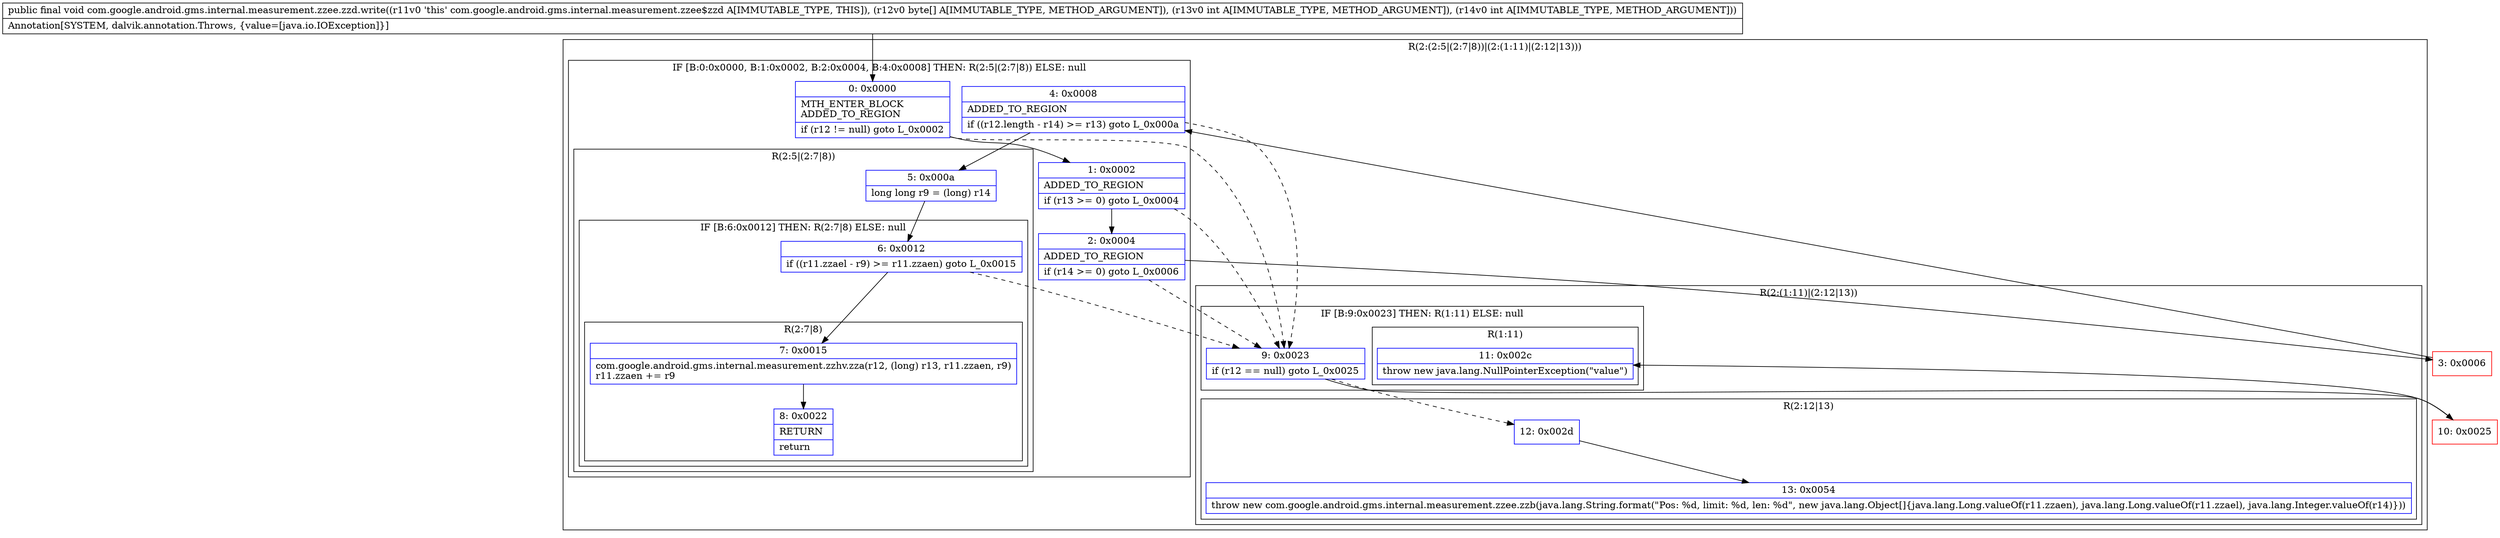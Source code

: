 digraph "CFG forcom.google.android.gms.internal.measurement.zzee.zzd.write([BII)V" {
subgraph cluster_Region_51834076 {
label = "R(2:(2:5|(2:7|8))|(2:(1:11)|(2:12|13)))";
node [shape=record,color=blue];
subgraph cluster_IfRegion_2019790274 {
label = "IF [B:0:0x0000, B:1:0x0002, B:2:0x0004, B:4:0x0008] THEN: R(2:5|(2:7|8)) ELSE: null";
node [shape=record,color=blue];
Node_0 [shape=record,label="{0\:\ 0x0000|MTH_ENTER_BLOCK\lADDED_TO_REGION\l|if (r12 != null) goto L_0x0002\l}"];
Node_1 [shape=record,label="{1\:\ 0x0002|ADDED_TO_REGION\l|if (r13 \>= 0) goto L_0x0004\l}"];
Node_2 [shape=record,label="{2\:\ 0x0004|ADDED_TO_REGION\l|if (r14 \>= 0) goto L_0x0006\l}"];
Node_4 [shape=record,label="{4\:\ 0x0008|ADDED_TO_REGION\l|if ((r12.length \- r14) \>= r13) goto L_0x000a\l}"];
subgraph cluster_Region_140790694 {
label = "R(2:5|(2:7|8))";
node [shape=record,color=blue];
Node_5 [shape=record,label="{5\:\ 0x000a|long long r9 = (long) r14\l}"];
subgraph cluster_IfRegion_516619541 {
label = "IF [B:6:0x0012] THEN: R(2:7|8) ELSE: null";
node [shape=record,color=blue];
Node_6 [shape=record,label="{6\:\ 0x0012|if ((r11.zzael \- r9) \>= r11.zzaen) goto L_0x0015\l}"];
subgraph cluster_Region_1432258200 {
label = "R(2:7|8)";
node [shape=record,color=blue];
Node_7 [shape=record,label="{7\:\ 0x0015|com.google.android.gms.internal.measurement.zzhv.zza(r12, (long) r13, r11.zzaen, r9)\lr11.zzaen += r9\l}"];
Node_8 [shape=record,label="{8\:\ 0x0022|RETURN\l|return\l}"];
}
}
}
}
subgraph cluster_Region_424676310 {
label = "R(2:(1:11)|(2:12|13))";
node [shape=record,color=blue];
subgraph cluster_IfRegion_339677436 {
label = "IF [B:9:0x0023] THEN: R(1:11) ELSE: null";
node [shape=record,color=blue];
Node_9 [shape=record,label="{9\:\ 0x0023|if (r12 == null) goto L_0x0025\l}"];
subgraph cluster_Region_544960171 {
label = "R(1:11)";
node [shape=record,color=blue];
Node_11 [shape=record,label="{11\:\ 0x002c|throw new java.lang.NullPointerException(\"value\")\l}"];
}
}
subgraph cluster_Region_1150483195 {
label = "R(2:12|13)";
node [shape=record,color=blue];
Node_12 [shape=record,label="{12\:\ 0x002d}"];
Node_13 [shape=record,label="{13\:\ 0x0054|throw new com.google.android.gms.internal.measurement.zzee.zzb(java.lang.String.format(\"Pos: %d, limit: %d, len: %d\", new java.lang.Object[]\{java.lang.Long.valueOf(r11.zzaen), java.lang.Long.valueOf(r11.zzael), java.lang.Integer.valueOf(r14)\}))\l}"];
}
}
}
Node_3 [shape=record,color=red,label="{3\:\ 0x0006}"];
Node_10 [shape=record,color=red,label="{10\:\ 0x0025}"];
MethodNode[shape=record,label="{public final void com.google.android.gms.internal.measurement.zzee.zzd.write((r11v0 'this' com.google.android.gms.internal.measurement.zzee$zzd A[IMMUTABLE_TYPE, THIS]), (r12v0 byte[] A[IMMUTABLE_TYPE, METHOD_ARGUMENT]), (r13v0 int A[IMMUTABLE_TYPE, METHOD_ARGUMENT]), (r14v0 int A[IMMUTABLE_TYPE, METHOD_ARGUMENT]))  | Annotation[SYSTEM, dalvik.annotation.Throws, \{value=[java.io.IOException]\}]\l}"];
MethodNode -> Node_0;
Node_0 -> Node_1;
Node_0 -> Node_9[style=dashed];
Node_1 -> Node_2;
Node_1 -> Node_9[style=dashed];
Node_2 -> Node_3;
Node_2 -> Node_9[style=dashed];
Node_4 -> Node_5;
Node_4 -> Node_9[style=dashed];
Node_5 -> Node_6;
Node_6 -> Node_7;
Node_6 -> Node_9[style=dashed];
Node_7 -> Node_8;
Node_9 -> Node_10;
Node_9 -> Node_12[style=dashed];
Node_12 -> Node_13;
Node_3 -> Node_4;
Node_10 -> Node_11;
}

